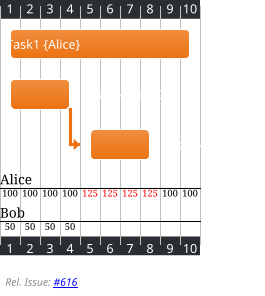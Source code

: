 ' Do not edit
' Theme Gallery
' autogenerated by script
'
@startgantt
!$PUML_MODE = "dark"
!theme aws-orange
[Task1] on {Alice} lasts 10 days
[Task2] on {Bob:50%} lasts 2 days
then [Task3] on {Alice:25%} lasts 1 days
left footer \n<i>Rel. Issue: [[https://github.com/plantuml/plantuml/issues/616 #616]]
@endgantt
